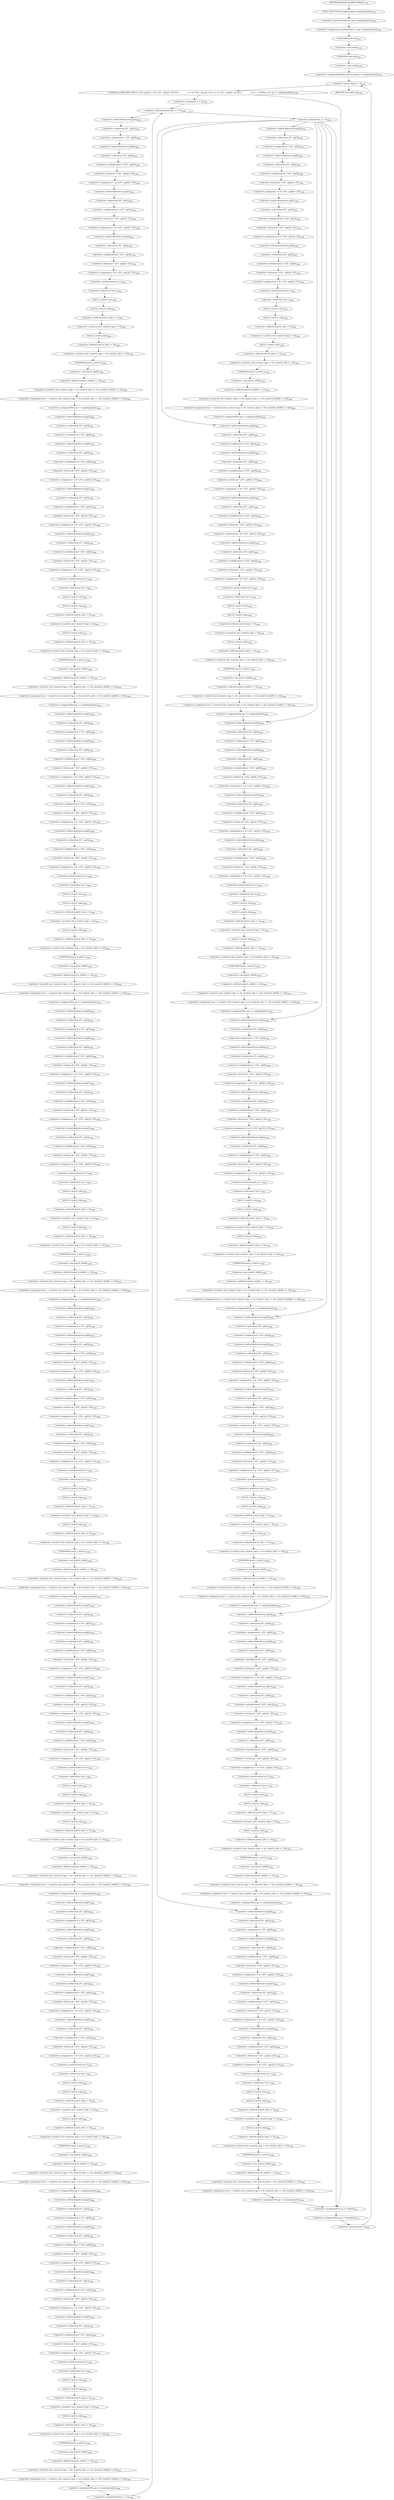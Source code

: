 digraph "putRGBcontig8bitCMYKtile" {  
"52138" [label = <(&lt;operator&gt;.assignment,samplesperpixel = img-&gt;samplesperpixel)<SUB>1800</SUB>> ]
"52147" [label = <(&lt;operator&gt;.cast,(void)x)<SUB>1803</SUB>> ]
"52150" [label = <(&lt;operator&gt;.cast,(void)y)<SUB>1804</SUB>> ]
"52153" [label = <(&lt;operator&gt;.assignmentMultiplication,fromskew *= samplesperpixel)<SUB>1805</SUB>> ]
"52140" [label = <(&lt;operator&gt;.indirectFieldAccess,img-&gt;samplesperpixel)<SUB>1800</SUB>> ]
"52148" [label = <(UNKNOWN,void,void)<SUB>1803</SUB>> ]
"52151" [label = <(UNKNOWN,void,void)<SUB>1804</SUB>> ]
"52158" [label = <(&lt;operator&gt;.greaterThan,h &gt; 0)<SUB>1806</SUB>> ]
"52161" [label = <(&lt;operator&gt;.preDecrement,--h)<SUB>1806</SUB>> ]
"52142" [label = <(FIELD_IDENTIFIER,samplesperpixel,samplesperpixel)<SUB>1800</SUB>> ]
"52164" [label = <(UNROLL8,UNROLL8(w, NOP, k = 255 - pp[3]; r = (k * (255 - pp[0])) / 255;\012                g = (k * (255 - pp[1])) / 255; b = (k * (255 - pp[2])) / 255;\012                *cp++ = PACK(r, g, b); pp += samplesperpixel))<SUB>1808</SUB>> ]
"53178" [label = <(&lt;operator&gt;.assignmentPlus,cp += toskew)<SUB>1811</SUB>> ]
"53181" [label = <(&lt;operator&gt;.assignmentPlus,pp += fromskew)<SUB>1812</SUB>> ]
"52174" [label = <(&lt;operator&gt;.greaterEqualsThan,_x &gt;= 8)<SUB>1808</SUB>> ]
"52177" [label = <(&lt;operator&gt;.assignmentMinus,_x -= 8)<SUB>1808</SUB>> ]
"52702" [label = <(&lt;operator&gt;.greaterThan,_x &gt; 0)<SUB>1808</SUB>> ]
"52171" [label = <(&lt;operator&gt;.assignment,_x = w)<SUB>1808</SUB>> ]
"52181" [label = <(&lt;operator&gt;.assignment,k = 255 - pp[3])<SUB>1808</SUB>> ]
"52188" [label = <(&lt;operator&gt;.assignment,r = (k * (255 - pp[0])) / 255)<SUB>1808</SUB>> ]
"52199" [label = <(&lt;operator&gt;.assignment,g = (k * (255 - pp[1])) / 255)<SUB>1808</SUB>> ]
"52210" [label = <(&lt;operator&gt;.assignment,b = (k * (255 - pp[2])) / 255)<SUB>1808</SUB>> ]
"52221" [label = <(&lt;operator&gt;.assignment,*cp++ = ((uint32_t)(r) | ((uint32_t)(g) &lt;&lt; 8) | ((uint32_t)(b) &lt;&lt; 16) | (((uint32_t)0xffL) &lt;&lt; 24)))<SUB>1808</SUB>> ]
"52243" [label = <(&lt;operator&gt;.assignmentPlus,pp += samplesperpixel)<SUB>1808</SUB>> ]
"52246" [label = <(&lt;operator&gt;.assignment,k = 255 - pp[3])<SUB>1808</SUB>> ]
"52253" [label = <(&lt;operator&gt;.assignment,r = (k * (255 - pp[0])) / 255)<SUB>1808</SUB>> ]
"52264" [label = <(&lt;operator&gt;.assignment,g = (k * (255 - pp[1])) / 255)<SUB>1808</SUB>> ]
"52275" [label = <(&lt;operator&gt;.assignment,b = (k * (255 - pp[2])) / 255)<SUB>1808</SUB>> ]
"52286" [label = <(&lt;operator&gt;.assignment,*cp++ = ((uint32_t)(r) | ((uint32_t)(g) &lt;&lt; 8) | ((uint32_t)(b) &lt;&lt; 16) | (((uint32_t)0xffL) &lt;&lt; 24)))<SUB>1808</SUB>> ]
"52308" [label = <(&lt;operator&gt;.assignmentPlus,pp += samplesperpixel)<SUB>1808</SUB>> ]
"52311" [label = <(&lt;operator&gt;.assignment,k = 255 - pp[3])<SUB>1808</SUB>> ]
"52318" [label = <(&lt;operator&gt;.assignment,r = (k * (255 - pp[0])) / 255)<SUB>1808</SUB>> ]
"52329" [label = <(&lt;operator&gt;.assignment,g = (k * (255 - pp[1])) / 255)<SUB>1808</SUB>> ]
"52340" [label = <(&lt;operator&gt;.assignment,b = (k * (255 - pp[2])) / 255)<SUB>1808</SUB>> ]
"52351" [label = <(&lt;operator&gt;.assignment,*cp++ = ((uint32_t)(r) | ((uint32_t)(g) &lt;&lt; 8) | ((uint32_t)(b) &lt;&lt; 16) | (((uint32_t)0xffL) &lt;&lt; 24)))<SUB>1808</SUB>> ]
"52373" [label = <(&lt;operator&gt;.assignmentPlus,pp += samplesperpixel)<SUB>1808</SUB>> ]
"52376" [label = <(&lt;operator&gt;.assignment,k = 255 - pp[3])<SUB>1808</SUB>> ]
"52383" [label = <(&lt;operator&gt;.assignment,r = (k * (255 - pp[0])) / 255)<SUB>1808</SUB>> ]
"52394" [label = <(&lt;operator&gt;.assignment,g = (k * (255 - pp[1])) / 255)<SUB>1808</SUB>> ]
"52405" [label = <(&lt;operator&gt;.assignment,b = (k * (255 - pp[2])) / 255)<SUB>1808</SUB>> ]
"52416" [label = <(&lt;operator&gt;.assignment,*cp++ = ((uint32_t)(r) | ((uint32_t)(g) &lt;&lt; 8) | ((uint32_t)(b) &lt;&lt; 16) | (((uint32_t)0xffL) &lt;&lt; 24)))<SUB>1808</SUB>> ]
"52438" [label = <(&lt;operator&gt;.assignmentPlus,pp += samplesperpixel)<SUB>1808</SUB>> ]
"52441" [label = <(&lt;operator&gt;.assignment,k = 255 - pp[3])<SUB>1808</SUB>> ]
"52448" [label = <(&lt;operator&gt;.assignment,r = (k * (255 - pp[0])) / 255)<SUB>1808</SUB>> ]
"52459" [label = <(&lt;operator&gt;.assignment,g = (k * (255 - pp[1])) / 255)<SUB>1808</SUB>> ]
"52470" [label = <(&lt;operator&gt;.assignment,b = (k * (255 - pp[2])) / 255)<SUB>1808</SUB>> ]
"52481" [label = <(&lt;operator&gt;.assignment,*cp++ = ((uint32_t)(r) | ((uint32_t)(g) &lt;&lt; 8) | ((uint32_t)(b) &lt;&lt; 16) | (((uint32_t)0xffL) &lt;&lt; 24)))<SUB>1808</SUB>> ]
"52503" [label = <(&lt;operator&gt;.assignmentPlus,pp += samplesperpixel)<SUB>1808</SUB>> ]
"52506" [label = <(&lt;operator&gt;.assignment,k = 255 - pp[3])<SUB>1808</SUB>> ]
"52513" [label = <(&lt;operator&gt;.assignment,r = (k * (255 - pp[0])) / 255)<SUB>1808</SUB>> ]
"52524" [label = <(&lt;operator&gt;.assignment,g = (k * (255 - pp[1])) / 255)<SUB>1808</SUB>> ]
"52535" [label = <(&lt;operator&gt;.assignment,b = (k * (255 - pp[2])) / 255)<SUB>1808</SUB>> ]
"52546" [label = <(&lt;operator&gt;.assignment,*cp++ = ((uint32_t)(r) | ((uint32_t)(g) &lt;&lt; 8) | ((uint32_t)(b) &lt;&lt; 16) | (((uint32_t)0xffL) &lt;&lt; 24)))<SUB>1808</SUB>> ]
"52568" [label = <(&lt;operator&gt;.assignmentPlus,pp += samplesperpixel)<SUB>1808</SUB>> ]
"52571" [label = <(&lt;operator&gt;.assignment,k = 255 - pp[3])<SUB>1808</SUB>> ]
"52578" [label = <(&lt;operator&gt;.assignment,r = (k * (255 - pp[0])) / 255)<SUB>1808</SUB>> ]
"52589" [label = <(&lt;operator&gt;.assignment,g = (k * (255 - pp[1])) / 255)<SUB>1808</SUB>> ]
"52600" [label = <(&lt;operator&gt;.assignment,b = (k * (255 - pp[2])) / 255)<SUB>1808</SUB>> ]
"52611" [label = <(&lt;operator&gt;.assignment,*cp++ = ((uint32_t)(r) | ((uint32_t)(g) &lt;&lt; 8) | ((uint32_t)(b) &lt;&lt; 16) | (((uint32_t)0xffL) &lt;&lt; 24)))<SUB>1808</SUB>> ]
"52633" [label = <(&lt;operator&gt;.assignmentPlus,pp += samplesperpixel)<SUB>1808</SUB>> ]
"52636" [label = <(&lt;operator&gt;.assignment,k = 255 - pp[3])<SUB>1808</SUB>> ]
"52643" [label = <(&lt;operator&gt;.assignment,r = (k * (255 - pp[0])) / 255)<SUB>1808</SUB>> ]
"52654" [label = <(&lt;operator&gt;.assignment,g = (k * (255 - pp[1])) / 255)<SUB>1808</SUB>> ]
"52665" [label = <(&lt;operator&gt;.assignment,b = (k * (255 - pp[2])) / 255)<SUB>1808</SUB>> ]
"52676" [label = <(&lt;operator&gt;.assignment,*cp++ = ((uint32_t)(r) | ((uint32_t)(g) &lt;&lt; 8) | ((uint32_t)(b) &lt;&lt; 16) | (((uint32_t)0xffL) &lt;&lt; 24)))<SUB>1808</SUB>> ]
"52698" [label = <(&lt;operator&gt;.assignmentPlus,pp += samplesperpixel)<SUB>1808</SUB>> ]
"52183" [label = <(&lt;operator&gt;.subtraction,255 - pp[3])<SUB>1808</SUB>> ]
"52190" [label = <(&lt;operator&gt;.division,(k * (255 - pp[0])) / 255)<SUB>1808</SUB>> ]
"52201" [label = <(&lt;operator&gt;.division,(k * (255 - pp[1])) / 255)<SUB>1808</SUB>> ]
"52212" [label = <(&lt;operator&gt;.division,(k * (255 - pp[2])) / 255)<SUB>1808</SUB>> ]
"52222" [label = <(&lt;operator&gt;.indirection,*cp++)<SUB>1808</SUB>> ]
"52225" [label = <(&lt;operator&gt;.or,(uint32_t)(r) | ((uint32_t)(g) &lt;&lt; 8) | ((uint32_t)(b) &lt;&lt; 16) | (((uint32_t)0xffL) &lt;&lt; 24))<SUB>1808</SUB>> ]
"52248" [label = <(&lt;operator&gt;.subtraction,255 - pp[3])<SUB>1808</SUB>> ]
"52255" [label = <(&lt;operator&gt;.division,(k * (255 - pp[0])) / 255)<SUB>1808</SUB>> ]
"52266" [label = <(&lt;operator&gt;.division,(k * (255 - pp[1])) / 255)<SUB>1808</SUB>> ]
"52277" [label = <(&lt;operator&gt;.division,(k * (255 - pp[2])) / 255)<SUB>1808</SUB>> ]
"52287" [label = <(&lt;operator&gt;.indirection,*cp++)<SUB>1808</SUB>> ]
"52290" [label = <(&lt;operator&gt;.or,(uint32_t)(r) | ((uint32_t)(g) &lt;&lt; 8) | ((uint32_t)(b) &lt;&lt; 16) | (((uint32_t)0xffL) &lt;&lt; 24))<SUB>1808</SUB>> ]
"52313" [label = <(&lt;operator&gt;.subtraction,255 - pp[3])<SUB>1808</SUB>> ]
"52320" [label = <(&lt;operator&gt;.division,(k * (255 - pp[0])) / 255)<SUB>1808</SUB>> ]
"52331" [label = <(&lt;operator&gt;.division,(k * (255 - pp[1])) / 255)<SUB>1808</SUB>> ]
"52342" [label = <(&lt;operator&gt;.division,(k * (255 - pp[2])) / 255)<SUB>1808</SUB>> ]
"52352" [label = <(&lt;operator&gt;.indirection,*cp++)<SUB>1808</SUB>> ]
"52355" [label = <(&lt;operator&gt;.or,(uint32_t)(r) | ((uint32_t)(g) &lt;&lt; 8) | ((uint32_t)(b) &lt;&lt; 16) | (((uint32_t)0xffL) &lt;&lt; 24))<SUB>1808</SUB>> ]
"52378" [label = <(&lt;operator&gt;.subtraction,255 - pp[3])<SUB>1808</SUB>> ]
"52385" [label = <(&lt;operator&gt;.division,(k * (255 - pp[0])) / 255)<SUB>1808</SUB>> ]
"52396" [label = <(&lt;operator&gt;.division,(k * (255 - pp[1])) / 255)<SUB>1808</SUB>> ]
"52407" [label = <(&lt;operator&gt;.division,(k * (255 - pp[2])) / 255)<SUB>1808</SUB>> ]
"52417" [label = <(&lt;operator&gt;.indirection,*cp++)<SUB>1808</SUB>> ]
"52420" [label = <(&lt;operator&gt;.or,(uint32_t)(r) | ((uint32_t)(g) &lt;&lt; 8) | ((uint32_t)(b) &lt;&lt; 16) | (((uint32_t)0xffL) &lt;&lt; 24))<SUB>1808</SUB>> ]
"52443" [label = <(&lt;operator&gt;.subtraction,255 - pp[3])<SUB>1808</SUB>> ]
"52450" [label = <(&lt;operator&gt;.division,(k * (255 - pp[0])) / 255)<SUB>1808</SUB>> ]
"52461" [label = <(&lt;operator&gt;.division,(k * (255 - pp[1])) / 255)<SUB>1808</SUB>> ]
"52472" [label = <(&lt;operator&gt;.division,(k * (255 - pp[2])) / 255)<SUB>1808</SUB>> ]
"52482" [label = <(&lt;operator&gt;.indirection,*cp++)<SUB>1808</SUB>> ]
"52485" [label = <(&lt;operator&gt;.or,(uint32_t)(r) | ((uint32_t)(g) &lt;&lt; 8) | ((uint32_t)(b) &lt;&lt; 16) | (((uint32_t)0xffL) &lt;&lt; 24))<SUB>1808</SUB>> ]
"52508" [label = <(&lt;operator&gt;.subtraction,255 - pp[3])<SUB>1808</SUB>> ]
"52515" [label = <(&lt;operator&gt;.division,(k * (255 - pp[0])) / 255)<SUB>1808</SUB>> ]
"52526" [label = <(&lt;operator&gt;.division,(k * (255 - pp[1])) / 255)<SUB>1808</SUB>> ]
"52537" [label = <(&lt;operator&gt;.division,(k * (255 - pp[2])) / 255)<SUB>1808</SUB>> ]
"52547" [label = <(&lt;operator&gt;.indirection,*cp++)<SUB>1808</SUB>> ]
"52550" [label = <(&lt;operator&gt;.or,(uint32_t)(r) | ((uint32_t)(g) &lt;&lt; 8) | ((uint32_t)(b) &lt;&lt; 16) | (((uint32_t)0xffL) &lt;&lt; 24))<SUB>1808</SUB>> ]
"52573" [label = <(&lt;operator&gt;.subtraction,255 - pp[3])<SUB>1808</SUB>> ]
"52580" [label = <(&lt;operator&gt;.division,(k * (255 - pp[0])) / 255)<SUB>1808</SUB>> ]
"52591" [label = <(&lt;operator&gt;.division,(k * (255 - pp[1])) / 255)<SUB>1808</SUB>> ]
"52602" [label = <(&lt;operator&gt;.division,(k * (255 - pp[2])) / 255)<SUB>1808</SUB>> ]
"52612" [label = <(&lt;operator&gt;.indirection,*cp++)<SUB>1808</SUB>> ]
"52615" [label = <(&lt;operator&gt;.or,(uint32_t)(r) | ((uint32_t)(g) &lt;&lt; 8) | ((uint32_t)(b) &lt;&lt; 16) | (((uint32_t)0xffL) &lt;&lt; 24))<SUB>1808</SUB>> ]
"52638" [label = <(&lt;operator&gt;.subtraction,255 - pp[3])<SUB>1808</SUB>> ]
"52645" [label = <(&lt;operator&gt;.division,(k * (255 - pp[0])) / 255)<SUB>1808</SUB>> ]
"52656" [label = <(&lt;operator&gt;.division,(k * (255 - pp[1])) / 255)<SUB>1808</SUB>> ]
"52667" [label = <(&lt;operator&gt;.division,(k * (255 - pp[2])) / 255)<SUB>1808</SUB>> ]
"52677" [label = <(&lt;operator&gt;.indirection,*cp++)<SUB>1808</SUB>> ]
"52680" [label = <(&lt;operator&gt;.or,(uint32_t)(r) | ((uint32_t)(g) &lt;&lt; 8) | ((uint32_t)(b) &lt;&lt; 16) | (((uint32_t)0xffL) &lt;&lt; 24))<SUB>1808</SUB>> ]
"52185" [label = <(&lt;operator&gt;.indirectIndexAccess,pp[3])<SUB>1808</SUB>> ]
"52191" [label = <(&lt;operator&gt;.multiplication,k * (255 - pp[0]))<SUB>1808</SUB>> ]
"52202" [label = <(&lt;operator&gt;.multiplication,k * (255 - pp[1]))<SUB>1808</SUB>> ]
"52213" [label = <(&lt;operator&gt;.multiplication,k * (255 - pp[2]))<SUB>1808</SUB>> ]
"52223" [label = <(&lt;operator&gt;.postIncrement,cp++)<SUB>1808</SUB>> ]
"52226" [label = <(&lt;operator&gt;.or,(uint32_t)(r) | ((uint32_t)(g) &lt;&lt; 8) | ((uint32_t)(b) &lt;&lt; 16))<SUB>1808</SUB>> ]
"52238" [label = <(&lt;operator&gt;.shiftLeft,((uint32_t)0xffL) &lt;&lt; 24)<SUB>1808</SUB>> ]
"52250" [label = <(&lt;operator&gt;.indirectIndexAccess,pp[3])<SUB>1808</SUB>> ]
"52256" [label = <(&lt;operator&gt;.multiplication,k * (255 - pp[0]))<SUB>1808</SUB>> ]
"52267" [label = <(&lt;operator&gt;.multiplication,k * (255 - pp[1]))<SUB>1808</SUB>> ]
"52278" [label = <(&lt;operator&gt;.multiplication,k * (255 - pp[2]))<SUB>1808</SUB>> ]
"52288" [label = <(&lt;operator&gt;.postIncrement,cp++)<SUB>1808</SUB>> ]
"52291" [label = <(&lt;operator&gt;.or,(uint32_t)(r) | ((uint32_t)(g) &lt;&lt; 8) | ((uint32_t)(b) &lt;&lt; 16))<SUB>1808</SUB>> ]
"52303" [label = <(&lt;operator&gt;.shiftLeft,((uint32_t)0xffL) &lt;&lt; 24)<SUB>1808</SUB>> ]
"52315" [label = <(&lt;operator&gt;.indirectIndexAccess,pp[3])<SUB>1808</SUB>> ]
"52321" [label = <(&lt;operator&gt;.multiplication,k * (255 - pp[0]))<SUB>1808</SUB>> ]
"52332" [label = <(&lt;operator&gt;.multiplication,k * (255 - pp[1]))<SUB>1808</SUB>> ]
"52343" [label = <(&lt;operator&gt;.multiplication,k * (255 - pp[2]))<SUB>1808</SUB>> ]
"52353" [label = <(&lt;operator&gt;.postIncrement,cp++)<SUB>1808</SUB>> ]
"52356" [label = <(&lt;operator&gt;.or,(uint32_t)(r) | ((uint32_t)(g) &lt;&lt; 8) | ((uint32_t)(b) &lt;&lt; 16))<SUB>1808</SUB>> ]
"52368" [label = <(&lt;operator&gt;.shiftLeft,((uint32_t)0xffL) &lt;&lt; 24)<SUB>1808</SUB>> ]
"52380" [label = <(&lt;operator&gt;.indirectIndexAccess,pp[3])<SUB>1808</SUB>> ]
"52386" [label = <(&lt;operator&gt;.multiplication,k * (255 - pp[0]))<SUB>1808</SUB>> ]
"52397" [label = <(&lt;operator&gt;.multiplication,k * (255 - pp[1]))<SUB>1808</SUB>> ]
"52408" [label = <(&lt;operator&gt;.multiplication,k * (255 - pp[2]))<SUB>1808</SUB>> ]
"52418" [label = <(&lt;operator&gt;.postIncrement,cp++)<SUB>1808</SUB>> ]
"52421" [label = <(&lt;operator&gt;.or,(uint32_t)(r) | ((uint32_t)(g) &lt;&lt; 8) | ((uint32_t)(b) &lt;&lt; 16))<SUB>1808</SUB>> ]
"52433" [label = <(&lt;operator&gt;.shiftLeft,((uint32_t)0xffL) &lt;&lt; 24)<SUB>1808</SUB>> ]
"52445" [label = <(&lt;operator&gt;.indirectIndexAccess,pp[3])<SUB>1808</SUB>> ]
"52451" [label = <(&lt;operator&gt;.multiplication,k * (255 - pp[0]))<SUB>1808</SUB>> ]
"52462" [label = <(&lt;operator&gt;.multiplication,k * (255 - pp[1]))<SUB>1808</SUB>> ]
"52473" [label = <(&lt;operator&gt;.multiplication,k * (255 - pp[2]))<SUB>1808</SUB>> ]
"52483" [label = <(&lt;operator&gt;.postIncrement,cp++)<SUB>1808</SUB>> ]
"52486" [label = <(&lt;operator&gt;.or,(uint32_t)(r) | ((uint32_t)(g) &lt;&lt; 8) | ((uint32_t)(b) &lt;&lt; 16))<SUB>1808</SUB>> ]
"52498" [label = <(&lt;operator&gt;.shiftLeft,((uint32_t)0xffL) &lt;&lt; 24)<SUB>1808</SUB>> ]
"52510" [label = <(&lt;operator&gt;.indirectIndexAccess,pp[3])<SUB>1808</SUB>> ]
"52516" [label = <(&lt;operator&gt;.multiplication,k * (255 - pp[0]))<SUB>1808</SUB>> ]
"52527" [label = <(&lt;operator&gt;.multiplication,k * (255 - pp[1]))<SUB>1808</SUB>> ]
"52538" [label = <(&lt;operator&gt;.multiplication,k * (255 - pp[2]))<SUB>1808</SUB>> ]
"52548" [label = <(&lt;operator&gt;.postIncrement,cp++)<SUB>1808</SUB>> ]
"52551" [label = <(&lt;operator&gt;.or,(uint32_t)(r) | ((uint32_t)(g) &lt;&lt; 8) | ((uint32_t)(b) &lt;&lt; 16))<SUB>1808</SUB>> ]
"52563" [label = <(&lt;operator&gt;.shiftLeft,((uint32_t)0xffL) &lt;&lt; 24)<SUB>1808</SUB>> ]
"52575" [label = <(&lt;operator&gt;.indirectIndexAccess,pp[3])<SUB>1808</SUB>> ]
"52581" [label = <(&lt;operator&gt;.multiplication,k * (255 - pp[0]))<SUB>1808</SUB>> ]
"52592" [label = <(&lt;operator&gt;.multiplication,k * (255 - pp[1]))<SUB>1808</SUB>> ]
"52603" [label = <(&lt;operator&gt;.multiplication,k * (255 - pp[2]))<SUB>1808</SUB>> ]
"52613" [label = <(&lt;operator&gt;.postIncrement,cp++)<SUB>1808</SUB>> ]
"52616" [label = <(&lt;operator&gt;.or,(uint32_t)(r) | ((uint32_t)(g) &lt;&lt; 8) | ((uint32_t)(b) &lt;&lt; 16))<SUB>1808</SUB>> ]
"52628" [label = <(&lt;operator&gt;.shiftLeft,((uint32_t)0xffL) &lt;&lt; 24)<SUB>1808</SUB>> ]
"52640" [label = <(&lt;operator&gt;.indirectIndexAccess,pp[3])<SUB>1808</SUB>> ]
"52646" [label = <(&lt;operator&gt;.multiplication,k * (255 - pp[0]))<SUB>1808</SUB>> ]
"52657" [label = <(&lt;operator&gt;.multiplication,k * (255 - pp[1]))<SUB>1808</SUB>> ]
"52668" [label = <(&lt;operator&gt;.multiplication,k * (255 - pp[2]))<SUB>1808</SUB>> ]
"52678" [label = <(&lt;operator&gt;.postIncrement,cp++)<SUB>1808</SUB>> ]
"52681" [label = <(&lt;operator&gt;.or,(uint32_t)(r) | ((uint32_t)(g) &lt;&lt; 8) | ((uint32_t)(b) &lt;&lt; 16))<SUB>1808</SUB>> ]
"52693" [label = <(&lt;operator&gt;.shiftLeft,((uint32_t)0xffL) &lt;&lt; 24)<SUB>1808</SUB>> ]
"52711" [label = <(&lt;operator&gt;.assignment,k = 255 - pp[3])<SUB>1808</SUB>> ]
"52718" [label = <(&lt;operator&gt;.assignment,r = (k * (255 - pp[0])) / 255)<SUB>1808</SUB>> ]
"52729" [label = <(&lt;operator&gt;.assignment,g = (k * (255 - pp[1])) / 255)<SUB>1808</SUB>> ]
"52740" [label = <(&lt;operator&gt;.assignment,b = (k * (255 - pp[2])) / 255)<SUB>1808</SUB>> ]
"52751" [label = <(&lt;operator&gt;.assignment,*cp++ = ((uint32_t)(r) | ((uint32_t)(g) &lt;&lt; 8) | ((uint32_t)(b) &lt;&lt; 16) | (((uint32_t)0xffL) &lt;&lt; 24)))<SUB>1808</SUB>> ]
"52773" [label = <(&lt;operator&gt;.assignmentPlus,pp += samplesperpixel)<SUB>1808</SUB>> ]
"52778" [label = <(&lt;operator&gt;.assignment,k = 255 - pp[3])<SUB>1808</SUB>> ]
"52785" [label = <(&lt;operator&gt;.assignment,r = (k * (255 - pp[0])) / 255)<SUB>1808</SUB>> ]
"52796" [label = <(&lt;operator&gt;.assignment,g = (k * (255 - pp[1])) / 255)<SUB>1808</SUB>> ]
"52807" [label = <(&lt;operator&gt;.assignment,b = (k * (255 - pp[2])) / 255)<SUB>1808</SUB>> ]
"52818" [label = <(&lt;operator&gt;.assignment,*cp++ = ((uint32_t)(r) | ((uint32_t)(g) &lt;&lt; 8) | ((uint32_t)(b) &lt;&lt; 16) | (((uint32_t)0xffL) &lt;&lt; 24)))<SUB>1808</SUB>> ]
"52840" [label = <(&lt;operator&gt;.assignmentPlus,pp += samplesperpixel)<SUB>1808</SUB>> ]
"52845" [label = <(&lt;operator&gt;.assignment,k = 255 - pp[3])<SUB>1808</SUB>> ]
"52852" [label = <(&lt;operator&gt;.assignment,r = (k * (255 - pp[0])) / 255)<SUB>1808</SUB>> ]
"52863" [label = <(&lt;operator&gt;.assignment,g = (k * (255 - pp[1])) / 255)<SUB>1808</SUB>> ]
"52874" [label = <(&lt;operator&gt;.assignment,b = (k * (255 - pp[2])) / 255)<SUB>1808</SUB>> ]
"52885" [label = <(&lt;operator&gt;.assignment,*cp++ = ((uint32_t)(r) | ((uint32_t)(g) &lt;&lt; 8) | ((uint32_t)(b) &lt;&lt; 16) | (((uint32_t)0xffL) &lt;&lt; 24)))<SUB>1808</SUB>> ]
"52907" [label = <(&lt;operator&gt;.assignmentPlus,pp += samplesperpixel)<SUB>1808</SUB>> ]
"52912" [label = <(&lt;operator&gt;.assignment,k = 255 - pp[3])<SUB>1808</SUB>> ]
"52919" [label = <(&lt;operator&gt;.assignment,r = (k * (255 - pp[0])) / 255)<SUB>1808</SUB>> ]
"52930" [label = <(&lt;operator&gt;.assignment,g = (k * (255 - pp[1])) / 255)<SUB>1808</SUB>> ]
"52941" [label = <(&lt;operator&gt;.assignment,b = (k * (255 - pp[2])) / 255)<SUB>1808</SUB>> ]
"52952" [label = <(&lt;operator&gt;.assignment,*cp++ = ((uint32_t)(r) | ((uint32_t)(g) &lt;&lt; 8) | ((uint32_t)(b) &lt;&lt; 16) | (((uint32_t)0xffL) &lt;&lt; 24)))<SUB>1808</SUB>> ]
"52974" [label = <(&lt;operator&gt;.assignmentPlus,pp += samplesperpixel)<SUB>1808</SUB>> ]
"52979" [label = <(&lt;operator&gt;.assignment,k = 255 - pp[3])<SUB>1808</SUB>> ]
"52986" [label = <(&lt;operator&gt;.assignment,r = (k * (255 - pp[0])) / 255)<SUB>1808</SUB>> ]
"52997" [label = <(&lt;operator&gt;.assignment,g = (k * (255 - pp[1])) / 255)<SUB>1808</SUB>> ]
"53008" [label = <(&lt;operator&gt;.assignment,b = (k * (255 - pp[2])) / 255)<SUB>1808</SUB>> ]
"53019" [label = <(&lt;operator&gt;.assignment,*cp++ = ((uint32_t)(r) | ((uint32_t)(g) &lt;&lt; 8) | ((uint32_t)(b) &lt;&lt; 16) | (((uint32_t)0xffL) &lt;&lt; 24)))<SUB>1808</SUB>> ]
"53041" [label = <(&lt;operator&gt;.assignmentPlus,pp += samplesperpixel)<SUB>1808</SUB>> ]
"53046" [label = <(&lt;operator&gt;.assignment,k = 255 - pp[3])<SUB>1808</SUB>> ]
"53053" [label = <(&lt;operator&gt;.assignment,r = (k * (255 - pp[0])) / 255)<SUB>1808</SUB>> ]
"53064" [label = <(&lt;operator&gt;.assignment,g = (k * (255 - pp[1])) / 255)<SUB>1808</SUB>> ]
"53075" [label = <(&lt;operator&gt;.assignment,b = (k * (255 - pp[2])) / 255)<SUB>1808</SUB>> ]
"53086" [label = <(&lt;operator&gt;.assignment,*cp++ = ((uint32_t)(r) | ((uint32_t)(g) &lt;&lt; 8) | ((uint32_t)(b) &lt;&lt; 16) | (((uint32_t)0xffL) &lt;&lt; 24)))<SUB>1808</SUB>> ]
"53108" [label = <(&lt;operator&gt;.assignmentPlus,pp += samplesperpixel)<SUB>1808</SUB>> ]
"53113" [label = <(&lt;operator&gt;.assignment,k = 255 - pp[3])<SUB>1808</SUB>> ]
"53120" [label = <(&lt;operator&gt;.assignment,r = (k * (255 - pp[0])) / 255)<SUB>1808</SUB>> ]
"53131" [label = <(&lt;operator&gt;.assignment,g = (k * (255 - pp[1])) / 255)<SUB>1808</SUB>> ]
"53142" [label = <(&lt;operator&gt;.assignment,b = (k * (255 - pp[2])) / 255)<SUB>1808</SUB>> ]
"53153" [label = <(&lt;operator&gt;.assignment,*cp++ = ((uint32_t)(r) | ((uint32_t)(g) &lt;&lt; 8) | ((uint32_t)(b) &lt;&lt; 16) | (((uint32_t)0xffL) &lt;&lt; 24)))<SUB>1808</SUB>> ]
"53175" [label = <(&lt;operator&gt;.assignmentPlus,pp += samplesperpixel)<SUB>1808</SUB>> ]
"52193" [label = <(&lt;operator&gt;.subtraction,255 - pp[0])<SUB>1808</SUB>> ]
"52204" [label = <(&lt;operator&gt;.subtraction,255 - pp[1])<SUB>1808</SUB>> ]
"52215" [label = <(&lt;operator&gt;.subtraction,255 - pp[2])<SUB>1808</SUB>> ]
"52227" [label = <(&lt;operator&gt;.or,(uint32_t)(r) | ((uint32_t)(g) &lt;&lt; 8))<SUB>1808</SUB>> ]
"52234" [label = <(&lt;operator&gt;.shiftLeft,(uint32_t)(b) &lt;&lt; 16)<SUB>1808</SUB>> ]
"52239" [label = <(&lt;operator&gt;.cast,(uint32_t)0xffL)<SUB>1808</SUB>> ]
"52258" [label = <(&lt;operator&gt;.subtraction,255 - pp[0])<SUB>1808</SUB>> ]
"52269" [label = <(&lt;operator&gt;.subtraction,255 - pp[1])<SUB>1808</SUB>> ]
"52280" [label = <(&lt;operator&gt;.subtraction,255 - pp[2])<SUB>1808</SUB>> ]
"52292" [label = <(&lt;operator&gt;.or,(uint32_t)(r) | ((uint32_t)(g) &lt;&lt; 8))<SUB>1808</SUB>> ]
"52299" [label = <(&lt;operator&gt;.shiftLeft,(uint32_t)(b) &lt;&lt; 16)<SUB>1808</SUB>> ]
"52304" [label = <(&lt;operator&gt;.cast,(uint32_t)0xffL)<SUB>1808</SUB>> ]
"52323" [label = <(&lt;operator&gt;.subtraction,255 - pp[0])<SUB>1808</SUB>> ]
"52334" [label = <(&lt;operator&gt;.subtraction,255 - pp[1])<SUB>1808</SUB>> ]
"52345" [label = <(&lt;operator&gt;.subtraction,255 - pp[2])<SUB>1808</SUB>> ]
"52357" [label = <(&lt;operator&gt;.or,(uint32_t)(r) | ((uint32_t)(g) &lt;&lt; 8))<SUB>1808</SUB>> ]
"52364" [label = <(&lt;operator&gt;.shiftLeft,(uint32_t)(b) &lt;&lt; 16)<SUB>1808</SUB>> ]
"52369" [label = <(&lt;operator&gt;.cast,(uint32_t)0xffL)<SUB>1808</SUB>> ]
"52388" [label = <(&lt;operator&gt;.subtraction,255 - pp[0])<SUB>1808</SUB>> ]
"52399" [label = <(&lt;operator&gt;.subtraction,255 - pp[1])<SUB>1808</SUB>> ]
"52410" [label = <(&lt;operator&gt;.subtraction,255 - pp[2])<SUB>1808</SUB>> ]
"52422" [label = <(&lt;operator&gt;.or,(uint32_t)(r) | ((uint32_t)(g) &lt;&lt; 8))<SUB>1808</SUB>> ]
"52429" [label = <(&lt;operator&gt;.shiftLeft,(uint32_t)(b) &lt;&lt; 16)<SUB>1808</SUB>> ]
"52434" [label = <(&lt;operator&gt;.cast,(uint32_t)0xffL)<SUB>1808</SUB>> ]
"52453" [label = <(&lt;operator&gt;.subtraction,255 - pp[0])<SUB>1808</SUB>> ]
"52464" [label = <(&lt;operator&gt;.subtraction,255 - pp[1])<SUB>1808</SUB>> ]
"52475" [label = <(&lt;operator&gt;.subtraction,255 - pp[2])<SUB>1808</SUB>> ]
"52487" [label = <(&lt;operator&gt;.or,(uint32_t)(r) | ((uint32_t)(g) &lt;&lt; 8))<SUB>1808</SUB>> ]
"52494" [label = <(&lt;operator&gt;.shiftLeft,(uint32_t)(b) &lt;&lt; 16)<SUB>1808</SUB>> ]
"52499" [label = <(&lt;operator&gt;.cast,(uint32_t)0xffL)<SUB>1808</SUB>> ]
"52518" [label = <(&lt;operator&gt;.subtraction,255 - pp[0])<SUB>1808</SUB>> ]
"52529" [label = <(&lt;operator&gt;.subtraction,255 - pp[1])<SUB>1808</SUB>> ]
"52540" [label = <(&lt;operator&gt;.subtraction,255 - pp[2])<SUB>1808</SUB>> ]
"52552" [label = <(&lt;operator&gt;.or,(uint32_t)(r) | ((uint32_t)(g) &lt;&lt; 8))<SUB>1808</SUB>> ]
"52559" [label = <(&lt;operator&gt;.shiftLeft,(uint32_t)(b) &lt;&lt; 16)<SUB>1808</SUB>> ]
"52564" [label = <(&lt;operator&gt;.cast,(uint32_t)0xffL)<SUB>1808</SUB>> ]
"52583" [label = <(&lt;operator&gt;.subtraction,255 - pp[0])<SUB>1808</SUB>> ]
"52594" [label = <(&lt;operator&gt;.subtraction,255 - pp[1])<SUB>1808</SUB>> ]
"52605" [label = <(&lt;operator&gt;.subtraction,255 - pp[2])<SUB>1808</SUB>> ]
"52617" [label = <(&lt;operator&gt;.or,(uint32_t)(r) | ((uint32_t)(g) &lt;&lt; 8))<SUB>1808</SUB>> ]
"52624" [label = <(&lt;operator&gt;.shiftLeft,(uint32_t)(b) &lt;&lt; 16)<SUB>1808</SUB>> ]
"52629" [label = <(&lt;operator&gt;.cast,(uint32_t)0xffL)<SUB>1808</SUB>> ]
"52648" [label = <(&lt;operator&gt;.subtraction,255 - pp[0])<SUB>1808</SUB>> ]
"52659" [label = <(&lt;operator&gt;.subtraction,255 - pp[1])<SUB>1808</SUB>> ]
"52670" [label = <(&lt;operator&gt;.subtraction,255 - pp[2])<SUB>1808</SUB>> ]
"52682" [label = <(&lt;operator&gt;.or,(uint32_t)(r) | ((uint32_t)(g) &lt;&lt; 8))<SUB>1808</SUB>> ]
"52689" [label = <(&lt;operator&gt;.shiftLeft,(uint32_t)(b) &lt;&lt; 16)<SUB>1808</SUB>> ]
"52694" [label = <(&lt;operator&gt;.cast,(uint32_t)0xffL)<SUB>1808</SUB>> ]
"52713" [label = <(&lt;operator&gt;.subtraction,255 - pp[3])<SUB>1808</SUB>> ]
"52720" [label = <(&lt;operator&gt;.division,(k * (255 - pp[0])) / 255)<SUB>1808</SUB>> ]
"52731" [label = <(&lt;operator&gt;.division,(k * (255 - pp[1])) / 255)<SUB>1808</SUB>> ]
"52742" [label = <(&lt;operator&gt;.division,(k * (255 - pp[2])) / 255)<SUB>1808</SUB>> ]
"52752" [label = <(&lt;operator&gt;.indirection,*cp++)<SUB>1808</SUB>> ]
"52755" [label = <(&lt;operator&gt;.or,(uint32_t)(r) | ((uint32_t)(g) &lt;&lt; 8) | ((uint32_t)(b) &lt;&lt; 16) | (((uint32_t)0xffL) &lt;&lt; 24))<SUB>1808</SUB>> ]
"52780" [label = <(&lt;operator&gt;.subtraction,255 - pp[3])<SUB>1808</SUB>> ]
"52787" [label = <(&lt;operator&gt;.division,(k * (255 - pp[0])) / 255)<SUB>1808</SUB>> ]
"52798" [label = <(&lt;operator&gt;.division,(k * (255 - pp[1])) / 255)<SUB>1808</SUB>> ]
"52809" [label = <(&lt;operator&gt;.division,(k * (255 - pp[2])) / 255)<SUB>1808</SUB>> ]
"52819" [label = <(&lt;operator&gt;.indirection,*cp++)<SUB>1808</SUB>> ]
"52822" [label = <(&lt;operator&gt;.or,(uint32_t)(r) | ((uint32_t)(g) &lt;&lt; 8) | ((uint32_t)(b) &lt;&lt; 16) | (((uint32_t)0xffL) &lt;&lt; 24))<SUB>1808</SUB>> ]
"52847" [label = <(&lt;operator&gt;.subtraction,255 - pp[3])<SUB>1808</SUB>> ]
"52854" [label = <(&lt;operator&gt;.division,(k * (255 - pp[0])) / 255)<SUB>1808</SUB>> ]
"52865" [label = <(&lt;operator&gt;.division,(k * (255 - pp[1])) / 255)<SUB>1808</SUB>> ]
"52876" [label = <(&lt;operator&gt;.division,(k * (255 - pp[2])) / 255)<SUB>1808</SUB>> ]
"52886" [label = <(&lt;operator&gt;.indirection,*cp++)<SUB>1808</SUB>> ]
"52889" [label = <(&lt;operator&gt;.or,(uint32_t)(r) | ((uint32_t)(g) &lt;&lt; 8) | ((uint32_t)(b) &lt;&lt; 16) | (((uint32_t)0xffL) &lt;&lt; 24))<SUB>1808</SUB>> ]
"52914" [label = <(&lt;operator&gt;.subtraction,255 - pp[3])<SUB>1808</SUB>> ]
"52921" [label = <(&lt;operator&gt;.division,(k * (255 - pp[0])) / 255)<SUB>1808</SUB>> ]
"52932" [label = <(&lt;operator&gt;.division,(k * (255 - pp[1])) / 255)<SUB>1808</SUB>> ]
"52943" [label = <(&lt;operator&gt;.division,(k * (255 - pp[2])) / 255)<SUB>1808</SUB>> ]
"52953" [label = <(&lt;operator&gt;.indirection,*cp++)<SUB>1808</SUB>> ]
"52956" [label = <(&lt;operator&gt;.or,(uint32_t)(r) | ((uint32_t)(g) &lt;&lt; 8) | ((uint32_t)(b) &lt;&lt; 16) | (((uint32_t)0xffL) &lt;&lt; 24))<SUB>1808</SUB>> ]
"52981" [label = <(&lt;operator&gt;.subtraction,255 - pp[3])<SUB>1808</SUB>> ]
"52988" [label = <(&lt;operator&gt;.division,(k * (255 - pp[0])) / 255)<SUB>1808</SUB>> ]
"52999" [label = <(&lt;operator&gt;.division,(k * (255 - pp[1])) / 255)<SUB>1808</SUB>> ]
"53010" [label = <(&lt;operator&gt;.division,(k * (255 - pp[2])) / 255)<SUB>1808</SUB>> ]
"53020" [label = <(&lt;operator&gt;.indirection,*cp++)<SUB>1808</SUB>> ]
"53023" [label = <(&lt;operator&gt;.or,(uint32_t)(r) | ((uint32_t)(g) &lt;&lt; 8) | ((uint32_t)(b) &lt;&lt; 16) | (((uint32_t)0xffL) &lt;&lt; 24))<SUB>1808</SUB>> ]
"53048" [label = <(&lt;operator&gt;.subtraction,255 - pp[3])<SUB>1808</SUB>> ]
"53055" [label = <(&lt;operator&gt;.division,(k * (255 - pp[0])) / 255)<SUB>1808</SUB>> ]
"53066" [label = <(&lt;operator&gt;.division,(k * (255 - pp[1])) / 255)<SUB>1808</SUB>> ]
"53077" [label = <(&lt;operator&gt;.division,(k * (255 - pp[2])) / 255)<SUB>1808</SUB>> ]
"53087" [label = <(&lt;operator&gt;.indirection,*cp++)<SUB>1808</SUB>> ]
"53090" [label = <(&lt;operator&gt;.or,(uint32_t)(r) | ((uint32_t)(g) &lt;&lt; 8) | ((uint32_t)(b) &lt;&lt; 16) | (((uint32_t)0xffL) &lt;&lt; 24))<SUB>1808</SUB>> ]
"53115" [label = <(&lt;operator&gt;.subtraction,255 - pp[3])<SUB>1808</SUB>> ]
"53122" [label = <(&lt;operator&gt;.division,(k * (255 - pp[0])) / 255)<SUB>1808</SUB>> ]
"53133" [label = <(&lt;operator&gt;.division,(k * (255 - pp[1])) / 255)<SUB>1808</SUB>> ]
"53144" [label = <(&lt;operator&gt;.division,(k * (255 - pp[2])) / 255)<SUB>1808</SUB>> ]
"53154" [label = <(&lt;operator&gt;.indirection,*cp++)<SUB>1808</SUB>> ]
"53157" [label = <(&lt;operator&gt;.or,(uint32_t)(r) | ((uint32_t)(g) &lt;&lt; 8) | ((uint32_t)(b) &lt;&lt; 16) | (((uint32_t)0xffL) &lt;&lt; 24))<SUB>1808</SUB>> ]
"52195" [label = <(&lt;operator&gt;.indirectIndexAccess,pp[0])<SUB>1808</SUB>> ]
"52206" [label = <(&lt;operator&gt;.indirectIndexAccess,pp[1])<SUB>1808</SUB>> ]
"52217" [label = <(&lt;operator&gt;.indirectIndexAccess,pp[2])<SUB>1808</SUB>> ]
"52228" [label = <(uint32_t,(uint32_t)(r))<SUB>1808</SUB>> ]
"52230" [label = <(&lt;operator&gt;.shiftLeft,(uint32_t)(g) &lt;&lt; 8)<SUB>1808</SUB>> ]
"52235" [label = <(uint32_t,(uint32_t)(b))<SUB>1808</SUB>> ]
"52240" [label = <(UNKNOWN,uint32_t,uint32_t)<SUB>1808</SUB>> ]
"52260" [label = <(&lt;operator&gt;.indirectIndexAccess,pp[0])<SUB>1808</SUB>> ]
"52271" [label = <(&lt;operator&gt;.indirectIndexAccess,pp[1])<SUB>1808</SUB>> ]
"52282" [label = <(&lt;operator&gt;.indirectIndexAccess,pp[2])<SUB>1808</SUB>> ]
"52293" [label = <(uint32_t,(uint32_t)(r))<SUB>1808</SUB>> ]
"52295" [label = <(&lt;operator&gt;.shiftLeft,(uint32_t)(g) &lt;&lt; 8)<SUB>1808</SUB>> ]
"52300" [label = <(uint32_t,(uint32_t)(b))<SUB>1808</SUB>> ]
"52305" [label = <(UNKNOWN,uint32_t,uint32_t)<SUB>1808</SUB>> ]
"52325" [label = <(&lt;operator&gt;.indirectIndexAccess,pp[0])<SUB>1808</SUB>> ]
"52336" [label = <(&lt;operator&gt;.indirectIndexAccess,pp[1])<SUB>1808</SUB>> ]
"52347" [label = <(&lt;operator&gt;.indirectIndexAccess,pp[2])<SUB>1808</SUB>> ]
"52358" [label = <(uint32_t,(uint32_t)(r))<SUB>1808</SUB>> ]
"52360" [label = <(&lt;operator&gt;.shiftLeft,(uint32_t)(g) &lt;&lt; 8)<SUB>1808</SUB>> ]
"52365" [label = <(uint32_t,(uint32_t)(b))<SUB>1808</SUB>> ]
"52370" [label = <(UNKNOWN,uint32_t,uint32_t)<SUB>1808</SUB>> ]
"52390" [label = <(&lt;operator&gt;.indirectIndexAccess,pp[0])<SUB>1808</SUB>> ]
"52401" [label = <(&lt;operator&gt;.indirectIndexAccess,pp[1])<SUB>1808</SUB>> ]
"52412" [label = <(&lt;operator&gt;.indirectIndexAccess,pp[2])<SUB>1808</SUB>> ]
"52423" [label = <(uint32_t,(uint32_t)(r))<SUB>1808</SUB>> ]
"52425" [label = <(&lt;operator&gt;.shiftLeft,(uint32_t)(g) &lt;&lt; 8)<SUB>1808</SUB>> ]
"52430" [label = <(uint32_t,(uint32_t)(b))<SUB>1808</SUB>> ]
"52435" [label = <(UNKNOWN,uint32_t,uint32_t)<SUB>1808</SUB>> ]
"52455" [label = <(&lt;operator&gt;.indirectIndexAccess,pp[0])<SUB>1808</SUB>> ]
"52466" [label = <(&lt;operator&gt;.indirectIndexAccess,pp[1])<SUB>1808</SUB>> ]
"52477" [label = <(&lt;operator&gt;.indirectIndexAccess,pp[2])<SUB>1808</SUB>> ]
"52488" [label = <(uint32_t,(uint32_t)(r))<SUB>1808</SUB>> ]
"52490" [label = <(&lt;operator&gt;.shiftLeft,(uint32_t)(g) &lt;&lt; 8)<SUB>1808</SUB>> ]
"52495" [label = <(uint32_t,(uint32_t)(b))<SUB>1808</SUB>> ]
"52500" [label = <(UNKNOWN,uint32_t,uint32_t)<SUB>1808</SUB>> ]
"52520" [label = <(&lt;operator&gt;.indirectIndexAccess,pp[0])<SUB>1808</SUB>> ]
"52531" [label = <(&lt;operator&gt;.indirectIndexAccess,pp[1])<SUB>1808</SUB>> ]
"52542" [label = <(&lt;operator&gt;.indirectIndexAccess,pp[2])<SUB>1808</SUB>> ]
"52553" [label = <(uint32_t,(uint32_t)(r))<SUB>1808</SUB>> ]
"52555" [label = <(&lt;operator&gt;.shiftLeft,(uint32_t)(g) &lt;&lt; 8)<SUB>1808</SUB>> ]
"52560" [label = <(uint32_t,(uint32_t)(b))<SUB>1808</SUB>> ]
"52565" [label = <(UNKNOWN,uint32_t,uint32_t)<SUB>1808</SUB>> ]
"52585" [label = <(&lt;operator&gt;.indirectIndexAccess,pp[0])<SUB>1808</SUB>> ]
"52596" [label = <(&lt;operator&gt;.indirectIndexAccess,pp[1])<SUB>1808</SUB>> ]
"52607" [label = <(&lt;operator&gt;.indirectIndexAccess,pp[2])<SUB>1808</SUB>> ]
"52618" [label = <(uint32_t,(uint32_t)(r))<SUB>1808</SUB>> ]
"52620" [label = <(&lt;operator&gt;.shiftLeft,(uint32_t)(g) &lt;&lt; 8)<SUB>1808</SUB>> ]
"52625" [label = <(uint32_t,(uint32_t)(b))<SUB>1808</SUB>> ]
"52630" [label = <(UNKNOWN,uint32_t,uint32_t)<SUB>1808</SUB>> ]
"52650" [label = <(&lt;operator&gt;.indirectIndexAccess,pp[0])<SUB>1808</SUB>> ]
"52661" [label = <(&lt;operator&gt;.indirectIndexAccess,pp[1])<SUB>1808</SUB>> ]
"52672" [label = <(&lt;operator&gt;.indirectIndexAccess,pp[2])<SUB>1808</SUB>> ]
"52683" [label = <(uint32_t,(uint32_t)(r))<SUB>1808</SUB>> ]
"52685" [label = <(&lt;operator&gt;.shiftLeft,(uint32_t)(g) &lt;&lt; 8)<SUB>1808</SUB>> ]
"52690" [label = <(uint32_t,(uint32_t)(b))<SUB>1808</SUB>> ]
"52695" [label = <(UNKNOWN,uint32_t,uint32_t)<SUB>1808</SUB>> ]
"52715" [label = <(&lt;operator&gt;.indirectIndexAccess,pp[3])<SUB>1808</SUB>> ]
"52721" [label = <(&lt;operator&gt;.multiplication,k * (255 - pp[0]))<SUB>1808</SUB>> ]
"52732" [label = <(&lt;operator&gt;.multiplication,k * (255 - pp[1]))<SUB>1808</SUB>> ]
"52743" [label = <(&lt;operator&gt;.multiplication,k * (255 - pp[2]))<SUB>1808</SUB>> ]
"52753" [label = <(&lt;operator&gt;.postIncrement,cp++)<SUB>1808</SUB>> ]
"52756" [label = <(&lt;operator&gt;.or,(uint32_t)(r) | ((uint32_t)(g) &lt;&lt; 8) | ((uint32_t)(b) &lt;&lt; 16))<SUB>1808</SUB>> ]
"52768" [label = <(&lt;operator&gt;.shiftLeft,((uint32_t)0xffL) &lt;&lt; 24)<SUB>1808</SUB>> ]
"52782" [label = <(&lt;operator&gt;.indirectIndexAccess,pp[3])<SUB>1808</SUB>> ]
"52788" [label = <(&lt;operator&gt;.multiplication,k * (255 - pp[0]))<SUB>1808</SUB>> ]
"52799" [label = <(&lt;operator&gt;.multiplication,k * (255 - pp[1]))<SUB>1808</SUB>> ]
"52810" [label = <(&lt;operator&gt;.multiplication,k * (255 - pp[2]))<SUB>1808</SUB>> ]
"52820" [label = <(&lt;operator&gt;.postIncrement,cp++)<SUB>1808</SUB>> ]
"52823" [label = <(&lt;operator&gt;.or,(uint32_t)(r) | ((uint32_t)(g) &lt;&lt; 8) | ((uint32_t)(b) &lt;&lt; 16))<SUB>1808</SUB>> ]
"52835" [label = <(&lt;operator&gt;.shiftLeft,((uint32_t)0xffL) &lt;&lt; 24)<SUB>1808</SUB>> ]
"52849" [label = <(&lt;operator&gt;.indirectIndexAccess,pp[3])<SUB>1808</SUB>> ]
"52855" [label = <(&lt;operator&gt;.multiplication,k * (255 - pp[0]))<SUB>1808</SUB>> ]
"52866" [label = <(&lt;operator&gt;.multiplication,k * (255 - pp[1]))<SUB>1808</SUB>> ]
"52877" [label = <(&lt;operator&gt;.multiplication,k * (255 - pp[2]))<SUB>1808</SUB>> ]
"52887" [label = <(&lt;operator&gt;.postIncrement,cp++)<SUB>1808</SUB>> ]
"52890" [label = <(&lt;operator&gt;.or,(uint32_t)(r) | ((uint32_t)(g) &lt;&lt; 8) | ((uint32_t)(b) &lt;&lt; 16))<SUB>1808</SUB>> ]
"52902" [label = <(&lt;operator&gt;.shiftLeft,((uint32_t)0xffL) &lt;&lt; 24)<SUB>1808</SUB>> ]
"52916" [label = <(&lt;operator&gt;.indirectIndexAccess,pp[3])<SUB>1808</SUB>> ]
"52922" [label = <(&lt;operator&gt;.multiplication,k * (255 - pp[0]))<SUB>1808</SUB>> ]
"52933" [label = <(&lt;operator&gt;.multiplication,k * (255 - pp[1]))<SUB>1808</SUB>> ]
"52944" [label = <(&lt;operator&gt;.multiplication,k * (255 - pp[2]))<SUB>1808</SUB>> ]
"52954" [label = <(&lt;operator&gt;.postIncrement,cp++)<SUB>1808</SUB>> ]
"52957" [label = <(&lt;operator&gt;.or,(uint32_t)(r) | ((uint32_t)(g) &lt;&lt; 8) | ((uint32_t)(b) &lt;&lt; 16))<SUB>1808</SUB>> ]
"52969" [label = <(&lt;operator&gt;.shiftLeft,((uint32_t)0xffL) &lt;&lt; 24)<SUB>1808</SUB>> ]
"52983" [label = <(&lt;operator&gt;.indirectIndexAccess,pp[3])<SUB>1808</SUB>> ]
"52989" [label = <(&lt;operator&gt;.multiplication,k * (255 - pp[0]))<SUB>1808</SUB>> ]
"53000" [label = <(&lt;operator&gt;.multiplication,k * (255 - pp[1]))<SUB>1808</SUB>> ]
"53011" [label = <(&lt;operator&gt;.multiplication,k * (255 - pp[2]))<SUB>1808</SUB>> ]
"53021" [label = <(&lt;operator&gt;.postIncrement,cp++)<SUB>1808</SUB>> ]
"53024" [label = <(&lt;operator&gt;.or,(uint32_t)(r) | ((uint32_t)(g) &lt;&lt; 8) | ((uint32_t)(b) &lt;&lt; 16))<SUB>1808</SUB>> ]
"53036" [label = <(&lt;operator&gt;.shiftLeft,((uint32_t)0xffL) &lt;&lt; 24)<SUB>1808</SUB>> ]
"53050" [label = <(&lt;operator&gt;.indirectIndexAccess,pp[3])<SUB>1808</SUB>> ]
"53056" [label = <(&lt;operator&gt;.multiplication,k * (255 - pp[0]))<SUB>1808</SUB>> ]
"53067" [label = <(&lt;operator&gt;.multiplication,k * (255 - pp[1]))<SUB>1808</SUB>> ]
"53078" [label = <(&lt;operator&gt;.multiplication,k * (255 - pp[2]))<SUB>1808</SUB>> ]
"53088" [label = <(&lt;operator&gt;.postIncrement,cp++)<SUB>1808</SUB>> ]
"53091" [label = <(&lt;operator&gt;.or,(uint32_t)(r) | ((uint32_t)(g) &lt;&lt; 8) | ((uint32_t)(b) &lt;&lt; 16))<SUB>1808</SUB>> ]
"53103" [label = <(&lt;operator&gt;.shiftLeft,((uint32_t)0xffL) &lt;&lt; 24)<SUB>1808</SUB>> ]
"53117" [label = <(&lt;operator&gt;.indirectIndexAccess,pp[3])<SUB>1808</SUB>> ]
"53123" [label = <(&lt;operator&gt;.multiplication,k * (255 - pp[0]))<SUB>1808</SUB>> ]
"53134" [label = <(&lt;operator&gt;.multiplication,k * (255 - pp[1]))<SUB>1808</SUB>> ]
"53145" [label = <(&lt;operator&gt;.multiplication,k * (255 - pp[2]))<SUB>1808</SUB>> ]
"53155" [label = <(&lt;operator&gt;.postIncrement,cp++)<SUB>1808</SUB>> ]
"53158" [label = <(&lt;operator&gt;.or,(uint32_t)(r) | ((uint32_t)(g) &lt;&lt; 8) | ((uint32_t)(b) &lt;&lt; 16))<SUB>1808</SUB>> ]
"53170" [label = <(&lt;operator&gt;.shiftLeft,((uint32_t)0xffL) &lt;&lt; 24)<SUB>1808</SUB>> ]
"52231" [label = <(uint32_t,(uint32_t)(g))<SUB>1808</SUB>> ]
"52296" [label = <(uint32_t,(uint32_t)(g))<SUB>1808</SUB>> ]
"52361" [label = <(uint32_t,(uint32_t)(g))<SUB>1808</SUB>> ]
"52426" [label = <(uint32_t,(uint32_t)(g))<SUB>1808</SUB>> ]
"52491" [label = <(uint32_t,(uint32_t)(g))<SUB>1808</SUB>> ]
"52556" [label = <(uint32_t,(uint32_t)(g))<SUB>1808</SUB>> ]
"52621" [label = <(uint32_t,(uint32_t)(g))<SUB>1808</SUB>> ]
"52686" [label = <(uint32_t,(uint32_t)(g))<SUB>1808</SUB>> ]
"52723" [label = <(&lt;operator&gt;.subtraction,255 - pp[0])<SUB>1808</SUB>> ]
"52734" [label = <(&lt;operator&gt;.subtraction,255 - pp[1])<SUB>1808</SUB>> ]
"52745" [label = <(&lt;operator&gt;.subtraction,255 - pp[2])<SUB>1808</SUB>> ]
"52757" [label = <(&lt;operator&gt;.or,(uint32_t)(r) | ((uint32_t)(g) &lt;&lt; 8))<SUB>1808</SUB>> ]
"52764" [label = <(&lt;operator&gt;.shiftLeft,(uint32_t)(b) &lt;&lt; 16)<SUB>1808</SUB>> ]
"52769" [label = <(&lt;operator&gt;.cast,(uint32_t)0xffL)<SUB>1808</SUB>> ]
"52790" [label = <(&lt;operator&gt;.subtraction,255 - pp[0])<SUB>1808</SUB>> ]
"52801" [label = <(&lt;operator&gt;.subtraction,255 - pp[1])<SUB>1808</SUB>> ]
"52812" [label = <(&lt;operator&gt;.subtraction,255 - pp[2])<SUB>1808</SUB>> ]
"52824" [label = <(&lt;operator&gt;.or,(uint32_t)(r) | ((uint32_t)(g) &lt;&lt; 8))<SUB>1808</SUB>> ]
"52831" [label = <(&lt;operator&gt;.shiftLeft,(uint32_t)(b) &lt;&lt; 16)<SUB>1808</SUB>> ]
"52836" [label = <(&lt;operator&gt;.cast,(uint32_t)0xffL)<SUB>1808</SUB>> ]
"52857" [label = <(&lt;operator&gt;.subtraction,255 - pp[0])<SUB>1808</SUB>> ]
"52868" [label = <(&lt;operator&gt;.subtraction,255 - pp[1])<SUB>1808</SUB>> ]
"52879" [label = <(&lt;operator&gt;.subtraction,255 - pp[2])<SUB>1808</SUB>> ]
"52891" [label = <(&lt;operator&gt;.or,(uint32_t)(r) | ((uint32_t)(g) &lt;&lt; 8))<SUB>1808</SUB>> ]
"52898" [label = <(&lt;operator&gt;.shiftLeft,(uint32_t)(b) &lt;&lt; 16)<SUB>1808</SUB>> ]
"52903" [label = <(&lt;operator&gt;.cast,(uint32_t)0xffL)<SUB>1808</SUB>> ]
"52924" [label = <(&lt;operator&gt;.subtraction,255 - pp[0])<SUB>1808</SUB>> ]
"52935" [label = <(&lt;operator&gt;.subtraction,255 - pp[1])<SUB>1808</SUB>> ]
"52946" [label = <(&lt;operator&gt;.subtraction,255 - pp[2])<SUB>1808</SUB>> ]
"52958" [label = <(&lt;operator&gt;.or,(uint32_t)(r) | ((uint32_t)(g) &lt;&lt; 8))<SUB>1808</SUB>> ]
"52965" [label = <(&lt;operator&gt;.shiftLeft,(uint32_t)(b) &lt;&lt; 16)<SUB>1808</SUB>> ]
"52970" [label = <(&lt;operator&gt;.cast,(uint32_t)0xffL)<SUB>1808</SUB>> ]
"52991" [label = <(&lt;operator&gt;.subtraction,255 - pp[0])<SUB>1808</SUB>> ]
"53002" [label = <(&lt;operator&gt;.subtraction,255 - pp[1])<SUB>1808</SUB>> ]
"53013" [label = <(&lt;operator&gt;.subtraction,255 - pp[2])<SUB>1808</SUB>> ]
"53025" [label = <(&lt;operator&gt;.or,(uint32_t)(r) | ((uint32_t)(g) &lt;&lt; 8))<SUB>1808</SUB>> ]
"53032" [label = <(&lt;operator&gt;.shiftLeft,(uint32_t)(b) &lt;&lt; 16)<SUB>1808</SUB>> ]
"53037" [label = <(&lt;operator&gt;.cast,(uint32_t)0xffL)<SUB>1808</SUB>> ]
"53058" [label = <(&lt;operator&gt;.subtraction,255 - pp[0])<SUB>1808</SUB>> ]
"53069" [label = <(&lt;operator&gt;.subtraction,255 - pp[1])<SUB>1808</SUB>> ]
"53080" [label = <(&lt;operator&gt;.subtraction,255 - pp[2])<SUB>1808</SUB>> ]
"53092" [label = <(&lt;operator&gt;.or,(uint32_t)(r) | ((uint32_t)(g) &lt;&lt; 8))<SUB>1808</SUB>> ]
"53099" [label = <(&lt;operator&gt;.shiftLeft,(uint32_t)(b) &lt;&lt; 16)<SUB>1808</SUB>> ]
"53104" [label = <(&lt;operator&gt;.cast,(uint32_t)0xffL)<SUB>1808</SUB>> ]
"53125" [label = <(&lt;operator&gt;.subtraction,255 - pp[0])<SUB>1808</SUB>> ]
"53136" [label = <(&lt;operator&gt;.subtraction,255 - pp[1])<SUB>1808</SUB>> ]
"53147" [label = <(&lt;operator&gt;.subtraction,255 - pp[2])<SUB>1808</SUB>> ]
"53159" [label = <(&lt;operator&gt;.or,(uint32_t)(r) | ((uint32_t)(g) &lt;&lt; 8))<SUB>1808</SUB>> ]
"53166" [label = <(&lt;operator&gt;.shiftLeft,(uint32_t)(b) &lt;&lt; 16)<SUB>1808</SUB>> ]
"53171" [label = <(&lt;operator&gt;.cast,(uint32_t)0xffL)<SUB>1808</SUB>> ]
"52725" [label = <(&lt;operator&gt;.indirectIndexAccess,pp[0])<SUB>1808</SUB>> ]
"52736" [label = <(&lt;operator&gt;.indirectIndexAccess,pp[1])<SUB>1808</SUB>> ]
"52747" [label = <(&lt;operator&gt;.indirectIndexAccess,pp[2])<SUB>1808</SUB>> ]
"52758" [label = <(uint32_t,(uint32_t)(r))<SUB>1808</SUB>> ]
"52760" [label = <(&lt;operator&gt;.shiftLeft,(uint32_t)(g) &lt;&lt; 8)<SUB>1808</SUB>> ]
"52765" [label = <(uint32_t,(uint32_t)(b))<SUB>1808</SUB>> ]
"52770" [label = <(UNKNOWN,uint32_t,uint32_t)<SUB>1808</SUB>> ]
"52792" [label = <(&lt;operator&gt;.indirectIndexAccess,pp[0])<SUB>1808</SUB>> ]
"52803" [label = <(&lt;operator&gt;.indirectIndexAccess,pp[1])<SUB>1808</SUB>> ]
"52814" [label = <(&lt;operator&gt;.indirectIndexAccess,pp[2])<SUB>1808</SUB>> ]
"52825" [label = <(uint32_t,(uint32_t)(r))<SUB>1808</SUB>> ]
"52827" [label = <(&lt;operator&gt;.shiftLeft,(uint32_t)(g) &lt;&lt; 8)<SUB>1808</SUB>> ]
"52832" [label = <(uint32_t,(uint32_t)(b))<SUB>1808</SUB>> ]
"52837" [label = <(UNKNOWN,uint32_t,uint32_t)<SUB>1808</SUB>> ]
"52859" [label = <(&lt;operator&gt;.indirectIndexAccess,pp[0])<SUB>1808</SUB>> ]
"52870" [label = <(&lt;operator&gt;.indirectIndexAccess,pp[1])<SUB>1808</SUB>> ]
"52881" [label = <(&lt;operator&gt;.indirectIndexAccess,pp[2])<SUB>1808</SUB>> ]
"52892" [label = <(uint32_t,(uint32_t)(r))<SUB>1808</SUB>> ]
"52894" [label = <(&lt;operator&gt;.shiftLeft,(uint32_t)(g) &lt;&lt; 8)<SUB>1808</SUB>> ]
"52899" [label = <(uint32_t,(uint32_t)(b))<SUB>1808</SUB>> ]
"52904" [label = <(UNKNOWN,uint32_t,uint32_t)<SUB>1808</SUB>> ]
"52926" [label = <(&lt;operator&gt;.indirectIndexAccess,pp[0])<SUB>1808</SUB>> ]
"52937" [label = <(&lt;operator&gt;.indirectIndexAccess,pp[1])<SUB>1808</SUB>> ]
"52948" [label = <(&lt;operator&gt;.indirectIndexAccess,pp[2])<SUB>1808</SUB>> ]
"52959" [label = <(uint32_t,(uint32_t)(r))<SUB>1808</SUB>> ]
"52961" [label = <(&lt;operator&gt;.shiftLeft,(uint32_t)(g) &lt;&lt; 8)<SUB>1808</SUB>> ]
"52966" [label = <(uint32_t,(uint32_t)(b))<SUB>1808</SUB>> ]
"52971" [label = <(UNKNOWN,uint32_t,uint32_t)<SUB>1808</SUB>> ]
"52993" [label = <(&lt;operator&gt;.indirectIndexAccess,pp[0])<SUB>1808</SUB>> ]
"53004" [label = <(&lt;operator&gt;.indirectIndexAccess,pp[1])<SUB>1808</SUB>> ]
"53015" [label = <(&lt;operator&gt;.indirectIndexAccess,pp[2])<SUB>1808</SUB>> ]
"53026" [label = <(uint32_t,(uint32_t)(r))<SUB>1808</SUB>> ]
"53028" [label = <(&lt;operator&gt;.shiftLeft,(uint32_t)(g) &lt;&lt; 8)<SUB>1808</SUB>> ]
"53033" [label = <(uint32_t,(uint32_t)(b))<SUB>1808</SUB>> ]
"53038" [label = <(UNKNOWN,uint32_t,uint32_t)<SUB>1808</SUB>> ]
"53060" [label = <(&lt;operator&gt;.indirectIndexAccess,pp[0])<SUB>1808</SUB>> ]
"53071" [label = <(&lt;operator&gt;.indirectIndexAccess,pp[1])<SUB>1808</SUB>> ]
"53082" [label = <(&lt;operator&gt;.indirectIndexAccess,pp[2])<SUB>1808</SUB>> ]
"53093" [label = <(uint32_t,(uint32_t)(r))<SUB>1808</SUB>> ]
"53095" [label = <(&lt;operator&gt;.shiftLeft,(uint32_t)(g) &lt;&lt; 8)<SUB>1808</SUB>> ]
"53100" [label = <(uint32_t,(uint32_t)(b))<SUB>1808</SUB>> ]
"53105" [label = <(UNKNOWN,uint32_t,uint32_t)<SUB>1808</SUB>> ]
"53127" [label = <(&lt;operator&gt;.indirectIndexAccess,pp[0])<SUB>1808</SUB>> ]
"53138" [label = <(&lt;operator&gt;.indirectIndexAccess,pp[1])<SUB>1808</SUB>> ]
"53149" [label = <(&lt;operator&gt;.indirectIndexAccess,pp[2])<SUB>1808</SUB>> ]
"53160" [label = <(uint32_t,(uint32_t)(r))<SUB>1808</SUB>> ]
"53162" [label = <(&lt;operator&gt;.shiftLeft,(uint32_t)(g) &lt;&lt; 8)<SUB>1808</SUB>> ]
"53167" [label = <(uint32_t,(uint32_t)(b))<SUB>1808</SUB>> ]
"53172" [label = <(UNKNOWN,uint32_t,uint32_t)<SUB>1808</SUB>> ]
"52761" [label = <(uint32_t,(uint32_t)(g))<SUB>1808</SUB>> ]
"52828" [label = <(uint32_t,(uint32_t)(g))<SUB>1808</SUB>> ]
"52895" [label = <(uint32_t,(uint32_t)(g))<SUB>1808</SUB>> ]
"52962" [label = <(uint32_t,(uint32_t)(g))<SUB>1808</SUB>> ]
"53029" [label = <(uint32_t,(uint32_t)(g))<SUB>1808</SUB>> ]
"53096" [label = <(uint32_t,(uint32_t)(g))<SUB>1808</SUB>> ]
"53163" [label = <(uint32_t,(uint32_t)(g))<SUB>1808</SUB>> ]
"52126" [label = <(METHOD,putRGBcontig8bitCMYKtile)<SUB>1798</SUB>> ]
"53184" [label = <(METHOD_RETURN,void)<SUB>1798</SUB>> ]
  "52138" -> "52148" 
  "52147" -> "52151" 
  "52150" -> "52153" 
  "52153" -> "52158" 
  "52140" -> "52138" 
  "52148" -> "52147" 
  "52151" -> "52150" 
  "52158" -> "53184" 
  "52158" -> "52164" 
  "52161" -> "52158" 
  "52142" -> "52140" 
  "52164" -> "52171" 
  "52164" -> "53178" 
  "53178" -> "53181" 
  "53181" -> "52161" 
  "52174" -> "52185" 
  "52174" -> "52702" 
  "52177" -> "52174" 
  "52702" -> "52715" 
  "52702" -> "52782" 
  "52702" -> "52849" 
  "52702" -> "52916" 
  "52702" -> "52983" 
  "52702" -> "53050" 
  "52702" -> "53117" 
  "52702" -> "53178" 
  "52171" -> "52174" 
  "52181" -> "52195" 
  "52188" -> "52206" 
  "52199" -> "52217" 
  "52210" -> "52223" 
  "52221" -> "52243" 
  "52243" -> "52250" 
  "52246" -> "52260" 
  "52253" -> "52271" 
  "52264" -> "52282" 
  "52275" -> "52288" 
  "52286" -> "52308" 
  "52308" -> "52315" 
  "52311" -> "52325" 
  "52318" -> "52336" 
  "52329" -> "52347" 
  "52340" -> "52353" 
  "52351" -> "52373" 
  "52373" -> "52380" 
  "52376" -> "52390" 
  "52383" -> "52401" 
  "52394" -> "52412" 
  "52405" -> "52418" 
  "52416" -> "52438" 
  "52438" -> "52445" 
  "52441" -> "52455" 
  "52448" -> "52466" 
  "52459" -> "52477" 
  "52470" -> "52483" 
  "52481" -> "52503" 
  "52503" -> "52510" 
  "52506" -> "52520" 
  "52513" -> "52531" 
  "52524" -> "52542" 
  "52535" -> "52548" 
  "52546" -> "52568" 
  "52568" -> "52575" 
  "52571" -> "52585" 
  "52578" -> "52596" 
  "52589" -> "52607" 
  "52600" -> "52613" 
  "52611" -> "52633" 
  "52633" -> "52640" 
  "52636" -> "52650" 
  "52643" -> "52661" 
  "52654" -> "52672" 
  "52665" -> "52678" 
  "52676" -> "52698" 
  "52698" -> "52177" 
  "52183" -> "52181" 
  "52190" -> "52188" 
  "52201" -> "52199" 
  "52212" -> "52210" 
  "52222" -> "52228" 
  "52225" -> "52221" 
  "52248" -> "52246" 
  "52255" -> "52253" 
  "52266" -> "52264" 
  "52277" -> "52275" 
  "52287" -> "52293" 
  "52290" -> "52286" 
  "52313" -> "52311" 
  "52320" -> "52318" 
  "52331" -> "52329" 
  "52342" -> "52340" 
  "52352" -> "52358" 
  "52355" -> "52351" 
  "52378" -> "52376" 
  "52385" -> "52383" 
  "52396" -> "52394" 
  "52407" -> "52405" 
  "52417" -> "52423" 
  "52420" -> "52416" 
  "52443" -> "52441" 
  "52450" -> "52448" 
  "52461" -> "52459" 
  "52472" -> "52470" 
  "52482" -> "52488" 
  "52485" -> "52481" 
  "52508" -> "52506" 
  "52515" -> "52513" 
  "52526" -> "52524" 
  "52537" -> "52535" 
  "52547" -> "52553" 
  "52550" -> "52546" 
  "52573" -> "52571" 
  "52580" -> "52578" 
  "52591" -> "52589" 
  "52602" -> "52600" 
  "52612" -> "52618" 
  "52615" -> "52611" 
  "52638" -> "52636" 
  "52645" -> "52643" 
  "52656" -> "52654" 
  "52667" -> "52665" 
  "52677" -> "52683" 
  "52680" -> "52676" 
  "52185" -> "52183" 
  "52191" -> "52190" 
  "52202" -> "52201" 
  "52213" -> "52212" 
  "52223" -> "52222" 
  "52226" -> "52240" 
  "52238" -> "52225" 
  "52250" -> "52248" 
  "52256" -> "52255" 
  "52267" -> "52266" 
  "52278" -> "52277" 
  "52288" -> "52287" 
  "52291" -> "52305" 
  "52303" -> "52290" 
  "52315" -> "52313" 
  "52321" -> "52320" 
  "52332" -> "52331" 
  "52343" -> "52342" 
  "52353" -> "52352" 
  "52356" -> "52370" 
  "52368" -> "52355" 
  "52380" -> "52378" 
  "52386" -> "52385" 
  "52397" -> "52396" 
  "52408" -> "52407" 
  "52418" -> "52417" 
  "52421" -> "52435" 
  "52433" -> "52420" 
  "52445" -> "52443" 
  "52451" -> "52450" 
  "52462" -> "52461" 
  "52473" -> "52472" 
  "52483" -> "52482" 
  "52486" -> "52500" 
  "52498" -> "52485" 
  "52510" -> "52508" 
  "52516" -> "52515" 
  "52527" -> "52526" 
  "52538" -> "52537" 
  "52548" -> "52547" 
  "52551" -> "52565" 
  "52563" -> "52550" 
  "52575" -> "52573" 
  "52581" -> "52580" 
  "52592" -> "52591" 
  "52603" -> "52602" 
  "52613" -> "52612" 
  "52616" -> "52630" 
  "52628" -> "52615" 
  "52640" -> "52638" 
  "52646" -> "52645" 
  "52657" -> "52656" 
  "52668" -> "52667" 
  "52678" -> "52677" 
  "52681" -> "52695" 
  "52693" -> "52680" 
  "52711" -> "52725" 
  "52718" -> "52736" 
  "52729" -> "52747" 
  "52740" -> "52753" 
  "52751" -> "52773" 
  "52773" -> "52782" 
  "52778" -> "52792" 
  "52785" -> "52803" 
  "52796" -> "52814" 
  "52807" -> "52820" 
  "52818" -> "52840" 
  "52840" -> "52849" 
  "52845" -> "52859" 
  "52852" -> "52870" 
  "52863" -> "52881" 
  "52874" -> "52887" 
  "52885" -> "52907" 
  "52907" -> "52916" 
  "52912" -> "52926" 
  "52919" -> "52937" 
  "52930" -> "52948" 
  "52941" -> "52954" 
  "52952" -> "52974" 
  "52974" -> "52983" 
  "52979" -> "52993" 
  "52986" -> "53004" 
  "52997" -> "53015" 
  "53008" -> "53021" 
  "53019" -> "53041" 
  "53041" -> "53050" 
  "53046" -> "53060" 
  "53053" -> "53071" 
  "53064" -> "53082" 
  "53075" -> "53088" 
  "53086" -> "53108" 
  "53108" -> "53117" 
  "53113" -> "53127" 
  "53120" -> "53138" 
  "53131" -> "53149" 
  "53142" -> "53155" 
  "53153" -> "53175" 
  "53175" -> "53178" 
  "52193" -> "52191" 
  "52204" -> "52202" 
  "52215" -> "52213" 
  "52227" -> "52235" 
  "52234" -> "52226" 
  "52239" -> "52238" 
  "52258" -> "52256" 
  "52269" -> "52267" 
  "52280" -> "52278" 
  "52292" -> "52300" 
  "52299" -> "52291" 
  "52304" -> "52303" 
  "52323" -> "52321" 
  "52334" -> "52332" 
  "52345" -> "52343" 
  "52357" -> "52365" 
  "52364" -> "52356" 
  "52369" -> "52368" 
  "52388" -> "52386" 
  "52399" -> "52397" 
  "52410" -> "52408" 
  "52422" -> "52430" 
  "52429" -> "52421" 
  "52434" -> "52433" 
  "52453" -> "52451" 
  "52464" -> "52462" 
  "52475" -> "52473" 
  "52487" -> "52495" 
  "52494" -> "52486" 
  "52499" -> "52498" 
  "52518" -> "52516" 
  "52529" -> "52527" 
  "52540" -> "52538" 
  "52552" -> "52560" 
  "52559" -> "52551" 
  "52564" -> "52563" 
  "52583" -> "52581" 
  "52594" -> "52592" 
  "52605" -> "52603" 
  "52617" -> "52625" 
  "52624" -> "52616" 
  "52629" -> "52628" 
  "52648" -> "52646" 
  "52659" -> "52657" 
  "52670" -> "52668" 
  "52682" -> "52690" 
  "52689" -> "52681" 
  "52694" -> "52693" 
  "52713" -> "52711" 
  "52720" -> "52718" 
  "52731" -> "52729" 
  "52742" -> "52740" 
  "52752" -> "52758" 
  "52755" -> "52751" 
  "52780" -> "52778" 
  "52787" -> "52785" 
  "52798" -> "52796" 
  "52809" -> "52807" 
  "52819" -> "52825" 
  "52822" -> "52818" 
  "52847" -> "52845" 
  "52854" -> "52852" 
  "52865" -> "52863" 
  "52876" -> "52874" 
  "52886" -> "52892" 
  "52889" -> "52885" 
  "52914" -> "52912" 
  "52921" -> "52919" 
  "52932" -> "52930" 
  "52943" -> "52941" 
  "52953" -> "52959" 
  "52956" -> "52952" 
  "52981" -> "52979" 
  "52988" -> "52986" 
  "52999" -> "52997" 
  "53010" -> "53008" 
  "53020" -> "53026" 
  "53023" -> "53019" 
  "53048" -> "53046" 
  "53055" -> "53053" 
  "53066" -> "53064" 
  "53077" -> "53075" 
  "53087" -> "53093" 
  "53090" -> "53086" 
  "53115" -> "53113" 
  "53122" -> "53120" 
  "53133" -> "53131" 
  "53144" -> "53142" 
  "53154" -> "53160" 
  "53157" -> "53153" 
  "52195" -> "52193" 
  "52206" -> "52204" 
  "52217" -> "52215" 
  "52228" -> "52231" 
  "52230" -> "52227" 
  "52235" -> "52234" 
  "52240" -> "52239" 
  "52260" -> "52258" 
  "52271" -> "52269" 
  "52282" -> "52280" 
  "52293" -> "52296" 
  "52295" -> "52292" 
  "52300" -> "52299" 
  "52305" -> "52304" 
  "52325" -> "52323" 
  "52336" -> "52334" 
  "52347" -> "52345" 
  "52358" -> "52361" 
  "52360" -> "52357" 
  "52365" -> "52364" 
  "52370" -> "52369" 
  "52390" -> "52388" 
  "52401" -> "52399" 
  "52412" -> "52410" 
  "52423" -> "52426" 
  "52425" -> "52422" 
  "52430" -> "52429" 
  "52435" -> "52434" 
  "52455" -> "52453" 
  "52466" -> "52464" 
  "52477" -> "52475" 
  "52488" -> "52491" 
  "52490" -> "52487" 
  "52495" -> "52494" 
  "52500" -> "52499" 
  "52520" -> "52518" 
  "52531" -> "52529" 
  "52542" -> "52540" 
  "52553" -> "52556" 
  "52555" -> "52552" 
  "52560" -> "52559" 
  "52565" -> "52564" 
  "52585" -> "52583" 
  "52596" -> "52594" 
  "52607" -> "52605" 
  "52618" -> "52621" 
  "52620" -> "52617" 
  "52625" -> "52624" 
  "52630" -> "52629" 
  "52650" -> "52648" 
  "52661" -> "52659" 
  "52672" -> "52670" 
  "52683" -> "52686" 
  "52685" -> "52682" 
  "52690" -> "52689" 
  "52695" -> "52694" 
  "52715" -> "52713" 
  "52721" -> "52720" 
  "52732" -> "52731" 
  "52743" -> "52742" 
  "52753" -> "52752" 
  "52756" -> "52770" 
  "52768" -> "52755" 
  "52782" -> "52780" 
  "52788" -> "52787" 
  "52799" -> "52798" 
  "52810" -> "52809" 
  "52820" -> "52819" 
  "52823" -> "52837" 
  "52835" -> "52822" 
  "52849" -> "52847" 
  "52855" -> "52854" 
  "52866" -> "52865" 
  "52877" -> "52876" 
  "52887" -> "52886" 
  "52890" -> "52904" 
  "52902" -> "52889" 
  "52916" -> "52914" 
  "52922" -> "52921" 
  "52933" -> "52932" 
  "52944" -> "52943" 
  "52954" -> "52953" 
  "52957" -> "52971" 
  "52969" -> "52956" 
  "52983" -> "52981" 
  "52989" -> "52988" 
  "53000" -> "52999" 
  "53011" -> "53010" 
  "53021" -> "53020" 
  "53024" -> "53038" 
  "53036" -> "53023" 
  "53050" -> "53048" 
  "53056" -> "53055" 
  "53067" -> "53066" 
  "53078" -> "53077" 
  "53088" -> "53087" 
  "53091" -> "53105" 
  "53103" -> "53090" 
  "53117" -> "53115" 
  "53123" -> "53122" 
  "53134" -> "53133" 
  "53145" -> "53144" 
  "53155" -> "53154" 
  "53158" -> "53172" 
  "53170" -> "53157" 
  "52231" -> "52230" 
  "52296" -> "52295" 
  "52361" -> "52360" 
  "52426" -> "52425" 
  "52491" -> "52490" 
  "52556" -> "52555" 
  "52621" -> "52620" 
  "52686" -> "52685" 
  "52723" -> "52721" 
  "52734" -> "52732" 
  "52745" -> "52743" 
  "52757" -> "52765" 
  "52764" -> "52756" 
  "52769" -> "52768" 
  "52790" -> "52788" 
  "52801" -> "52799" 
  "52812" -> "52810" 
  "52824" -> "52832" 
  "52831" -> "52823" 
  "52836" -> "52835" 
  "52857" -> "52855" 
  "52868" -> "52866" 
  "52879" -> "52877" 
  "52891" -> "52899" 
  "52898" -> "52890" 
  "52903" -> "52902" 
  "52924" -> "52922" 
  "52935" -> "52933" 
  "52946" -> "52944" 
  "52958" -> "52966" 
  "52965" -> "52957" 
  "52970" -> "52969" 
  "52991" -> "52989" 
  "53002" -> "53000" 
  "53013" -> "53011" 
  "53025" -> "53033" 
  "53032" -> "53024" 
  "53037" -> "53036" 
  "53058" -> "53056" 
  "53069" -> "53067" 
  "53080" -> "53078" 
  "53092" -> "53100" 
  "53099" -> "53091" 
  "53104" -> "53103" 
  "53125" -> "53123" 
  "53136" -> "53134" 
  "53147" -> "53145" 
  "53159" -> "53167" 
  "53166" -> "53158" 
  "53171" -> "53170" 
  "52725" -> "52723" 
  "52736" -> "52734" 
  "52747" -> "52745" 
  "52758" -> "52761" 
  "52760" -> "52757" 
  "52765" -> "52764" 
  "52770" -> "52769" 
  "52792" -> "52790" 
  "52803" -> "52801" 
  "52814" -> "52812" 
  "52825" -> "52828" 
  "52827" -> "52824" 
  "52832" -> "52831" 
  "52837" -> "52836" 
  "52859" -> "52857" 
  "52870" -> "52868" 
  "52881" -> "52879" 
  "52892" -> "52895" 
  "52894" -> "52891" 
  "52899" -> "52898" 
  "52904" -> "52903" 
  "52926" -> "52924" 
  "52937" -> "52935" 
  "52948" -> "52946" 
  "52959" -> "52962" 
  "52961" -> "52958" 
  "52966" -> "52965" 
  "52971" -> "52970" 
  "52993" -> "52991" 
  "53004" -> "53002" 
  "53015" -> "53013" 
  "53026" -> "53029" 
  "53028" -> "53025" 
  "53033" -> "53032" 
  "53038" -> "53037" 
  "53060" -> "53058" 
  "53071" -> "53069" 
  "53082" -> "53080" 
  "53093" -> "53096" 
  "53095" -> "53092" 
  "53100" -> "53099" 
  "53105" -> "53104" 
  "53127" -> "53125" 
  "53138" -> "53136" 
  "53149" -> "53147" 
  "53160" -> "53163" 
  "53162" -> "53159" 
  "53167" -> "53166" 
  "53172" -> "53171" 
  "52761" -> "52760" 
  "52828" -> "52827" 
  "52895" -> "52894" 
  "52962" -> "52961" 
  "53029" -> "53028" 
  "53096" -> "53095" 
  "53163" -> "53162" 
  "52126" -> "52142" 
}
